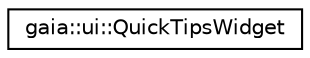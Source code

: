 digraph G
{
  edge [fontname="Helvetica",fontsize="10",labelfontname="Helvetica",labelfontsize="10"];
  node [fontname="Helvetica",fontsize="10",shape=record];
  rankdir=LR;
  Node1 [label="gaia::ui::QuickTipsWidget",height=0.2,width=0.4,color="black", fillcolor="white", style="filled",URL="$de/df3/classgaia_1_1ui_1_1_quick_tips_widget.html",tooltip="The QuickTipsWidget overlap on actual application and can teach user how to use this application easi..."];
}
